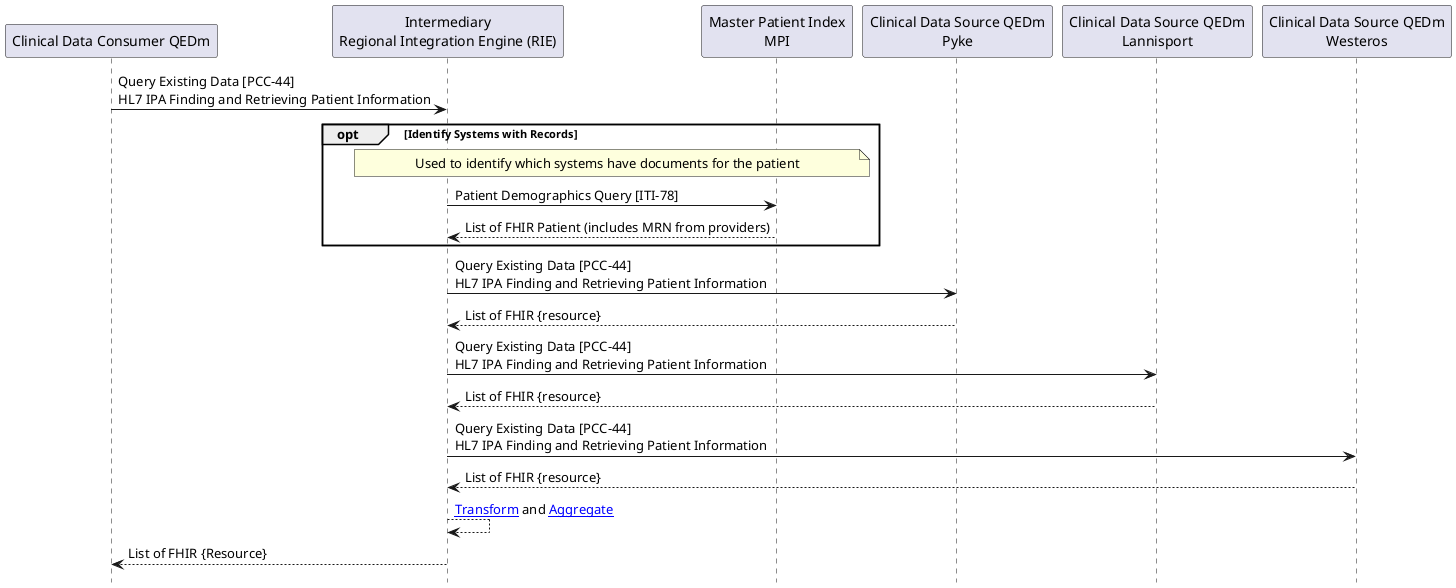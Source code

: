   @startuml

  skinparam svgDimensionStyle false

  hide footbox

  participant "Clinical Data Consumer QEDm" as DocumentConsumer

  participant "Intermediary\nRegional Integration Engine (RIE)" as RIE

  participant "Master Patient Index\nMPI" as MPI

  participant "Clinical Data Source QEDm\nPyke" as XDS1

  participant "Clinical Data Source QEDm\nLannisport" as XDS2

  participant "Clinical Data Source QEDm\nWesteros" as IPA

  DocumentConsumer -> RIE : Query Existing Data [PCC-44]\nHL7 IPA Finding and Retrieving Patient Information

  opt Identify Systems with Records
    note over RIE, MPI: Used to identify which systems have documents for the patient
    RIE -> MPI: Patient Demographics Query [ITI-78]
    MPI --> RIE: List of FHIR Patient (includes MRN from providers)
  end

  RIE -> XDS1 : Query Existing Data [PCC-44]\nHL7 IPA Finding and Retrieving Patient Information

  XDS1 --> RIE: List of FHIR {resource}

  RIE -> XDS2 : Query Existing Data [PCC-44]\nHL7 IPA Finding and Retrieving Patient Information
  XDS2 --> RIE: List of FHIR {resource}

  RIE -> IPA : Query Existing Data [PCC-44]\nHL7 IPA Finding and Retrieving Patient Information
  IPA --> RIE: List of FHIR {resource}

  RIE --> RIE: [[https://www.enterpriseintegrationpatterns.com/patterns/messaging/MessageTranslator.html Transform]] and [[https://www.enterpriseintegrationpatterns.com/patterns/messaging/Aggregator.html Aggregate]]

  RIE --> DocumentConsumer: List of FHIR {Resource}

  @enduml
